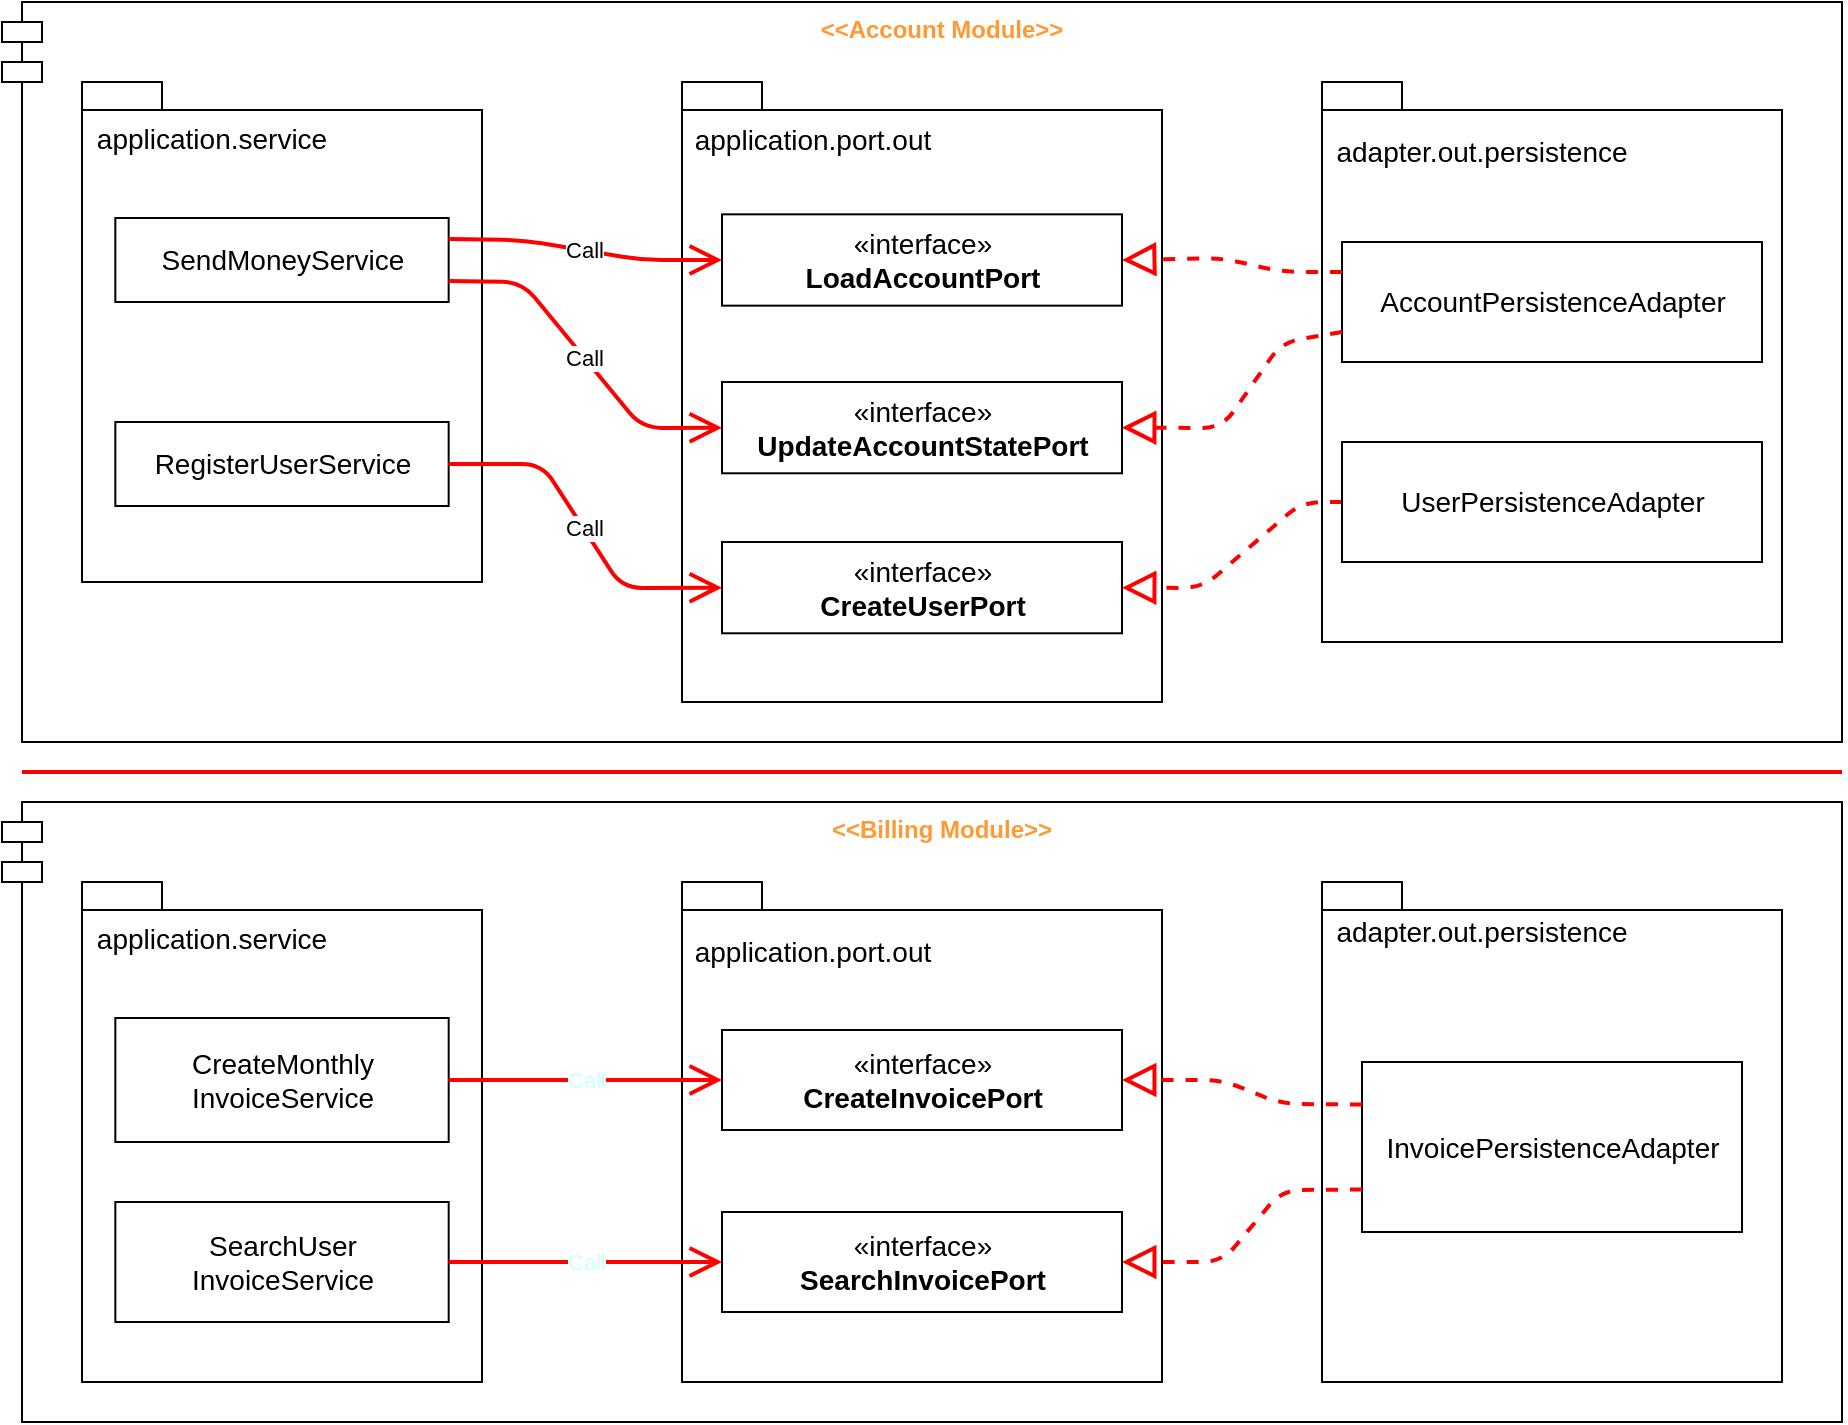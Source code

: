 <mxfile version="14.6.13" type="device"><diagram id="6GEf30ZUJlvTG3hTVNuq" name="Page-1"><mxGraphModel dx="1346" dy="823" grid="1" gridSize="10" guides="1" tooltips="1" connect="1" arrows="1" fold="1" page="1" pageScale="1" pageWidth="1100" pageHeight="850" math="0" shadow="0"><root><mxCell id="0"/><mxCell id="1" parent="0"/><mxCell id="W-RYeuMZ1ffSwRcGPgb4-8" value="&lt;&lt;Account Module&gt;&gt;" style="shape=module;align=left;spacingLeft=20;align=center;verticalAlign=top;fillColor=none;fontStyle=1;fontColor=#FF9933;" vertex="1" parent="1"><mxGeometry width="920" height="370" as="geometry"/></mxCell><mxCell id="9oe6u1KhAKtGC7t1SAoD-2" value="" style="group" parent="1" vertex="1" connectable="0"><mxGeometry x="40" y="40" width="200" height="250" as="geometry"/></mxCell><mxCell id="l_tDdWZ1iGcBqZvS5Zs7-25" value="" style="shape=folder;fontStyle=1;spacingTop=10;tabWidth=40;tabHeight=14;tabPosition=left;html=1;" parent="9oe6u1KhAKtGC7t1SAoD-2" vertex="1"><mxGeometry width="200" height="250" as="geometry"/></mxCell><mxCell id="l_tDdWZ1iGcBqZvS5Zs7-26" value="application.service" style="text;strokeColor=none;fillColor=none;align=center;verticalAlign=middle;spacingLeft=4;spacingRight=4;overflow=hidden;rotatable=0;points=[[0,0.5],[1,0.5]];portConstraint=eastwest;fontSize=14;" parent="9oe6u1KhAKtGC7t1SAoD-2" vertex="1"><mxGeometry y="16.29" width="130" height="22.29" as="geometry"/></mxCell><mxCell id="l_tDdWZ1iGcBqZvS5Zs7-29" value="SendMoneyService" style="html=1;fillColor=none;align=center;fontSize=14;" parent="9oe6u1KhAKtGC7t1SAoD-2" vertex="1"><mxGeometry x="16.667" y="68" width="166.667" height="42" as="geometry"/></mxCell><mxCell id="lXE9R1Bh1x8kLStD7R_Z-7" value="RegisterUserService" style="html=1;fillColor=none;align=center;fontSize=14;" parent="9oe6u1KhAKtGC7t1SAoD-2" vertex="1"><mxGeometry x="16.667" y="170" width="166.667" height="42" as="geometry"/></mxCell><mxCell id="l_tDdWZ1iGcBqZvS5Zs7-19" value="" style="shape=folder;fontStyle=1;spacingTop=10;tabWidth=40;tabHeight=14;tabPosition=left;html=1;" parent="1" vertex="1"><mxGeometry x="340" y="40" width="240" height="310" as="geometry"/></mxCell><mxCell id="l_tDdWZ1iGcBqZvS5Zs7-20" value="application.port.out" style="text;strokeColor=none;fillColor=none;align=center;verticalAlign=middle;spacingLeft=4;spacingRight=4;overflow=hidden;rotatable=0;points=[[0,0.5],[1,0.5]];portConstraint=eastwest;fontSize=14;" parent="1" vertex="1"><mxGeometry x="341" y="53.609" width="129" height="28.326" as="geometry"/></mxCell><mxCell id="lXE9R1Bh1x8kLStD7R_Z-1" value="«interface»&lt;br style=&quot;font-size: 14px&quot;&gt;&lt;b style=&quot;font-size: 14px&quot;&gt;LoadAccountPort&lt;/b&gt;" style="html=1;fillColor=none;align=center;fontSize=14;" parent="1" vertex="1"><mxGeometry x="360" y="106.177" width="200" height="45.652" as="geometry"/></mxCell><mxCell id="lXE9R1Bh1x8kLStD7R_Z-2" value="«interface»&lt;br style=&quot;font-size: 14px&quot;&gt;&lt;b style=&quot;font-size: 14px&quot;&gt;UpdateAccountStatePort&lt;/b&gt;" style="html=1;fillColor=none;align=center;fontSize=14;" parent="1" vertex="1"><mxGeometry x="360" y="189.997" width="200" height="45.652" as="geometry"/></mxCell><mxCell id="9oe6u1KhAKtGC7t1SAoD-3" value="" style="shape=folder;fontStyle=1;spacingTop=10;tabWidth=40;tabHeight=14;tabPosition=left;html=1;" parent="1" vertex="1"><mxGeometry x="660" y="40" width="230" height="280" as="geometry"/></mxCell><mxCell id="9oe6u1KhAKtGC7t1SAoD-4" value="adapter.out.persistence" style="text;strokeColor=none;fillColor=none;align=center;verticalAlign=middle;spacingLeft=4;spacingRight=4;overflow=hidden;rotatable=0;points=[[0,0.5],[1,0.5]];portConstraint=eastwest;fontSize=14;" parent="1" vertex="1"><mxGeometry x="660" y="60" width="160" height="28.33" as="geometry"/></mxCell><mxCell id="9oe6u1KhAKtGC7t1SAoD-5" value="AccountPersistenceAdapter" style="html=1;fontSize=14;" parent="1" vertex="1"><mxGeometry x="670" y="120" width="210" height="60" as="geometry"/></mxCell><mxCell id="9oe6u1KhAKtGC7t1SAoD-6" value="Call" style="endArrow=open;endSize=12;html=1;strokeWidth=2;strokeColor=#FF0000;exitX=1;exitY=0.25;exitDx=0;exitDy=0;entryX=0;entryY=0.5;entryDx=0;entryDy=0;" parent="1" source="l_tDdWZ1iGcBqZvS5Zs7-29" target="lXE9R1Bh1x8kLStD7R_Z-1" edge="1"><mxGeometry width="160" relative="1" as="geometry"><mxPoint x="300" y="330" as="sourcePoint"/><mxPoint x="460" y="330" as="targetPoint"/><Array as="points"><mxPoint x="260" y="119"/><mxPoint x="320" y="129"/></Array></mxGeometry></mxCell><mxCell id="9oe6u1KhAKtGC7t1SAoD-7" value="Call" style="endArrow=open;endSize=12;html=1;strokeWidth=2;strokeColor=#FF0000;exitX=1;exitY=0.5;exitDx=0;exitDy=0;entryX=0;entryY=0.5;entryDx=0;entryDy=0;" parent="1" source="lXE9R1Bh1x8kLStD7R_Z-7" target="W-RYeuMZ1ffSwRcGPgb4-1" edge="1"><mxGeometry width="160" relative="1" as="geometry"><mxPoint x="270" y="139" as="sourcePoint"/><mxPoint x="290" y="320" as="targetPoint"/><Array as="points"><mxPoint x="270" y="231"/><mxPoint x="310" y="293"/></Array></mxGeometry></mxCell><mxCell id="9oe6u1KhAKtGC7t1SAoD-8" value="" style="endArrow=block;dashed=1;endFill=0;endSize=12;html=1;strokeColor=#FF0000;strokeWidth=2;entryX=1;entryY=0.5;entryDx=0;entryDy=0;exitX=0;exitY=0.25;exitDx=0;exitDy=0;" parent="1" source="9oe6u1KhAKtGC7t1SAoD-5" target="lXE9R1Bh1x8kLStD7R_Z-1" edge="1"><mxGeometry width="160" relative="1" as="geometry"><mxPoint x="600" y="420" as="sourcePoint"/><mxPoint x="760" y="420" as="targetPoint"/><Array as="points"><mxPoint x="640" y="135"/><mxPoint x="610" y="128"/></Array></mxGeometry></mxCell><mxCell id="9oe6u1KhAKtGC7t1SAoD-9" value="" style="endArrow=block;dashed=1;endFill=0;endSize=12;html=1;strokeColor=#FF0000;strokeWidth=2;entryX=1;entryY=0.5;entryDx=0;entryDy=0;exitX=0;exitY=0.75;exitDx=0;exitDy=0;" parent="1" source="9oe6u1KhAKtGC7t1SAoD-5" target="lXE9R1Bh1x8kLStD7R_Z-2" edge="1"><mxGeometry width="160" relative="1" as="geometry"><mxPoint x="700" y="155" as="sourcePoint"/><mxPoint x="570" y="138.043" as="targetPoint"/><Array as="points"><mxPoint x="640" y="170"/><mxPoint x="610" y="213"/></Array></mxGeometry></mxCell><mxCell id="W-RYeuMZ1ffSwRcGPgb4-1" value="«interface»&lt;br style=&quot;font-size: 14px&quot;&gt;&lt;b style=&quot;font-size: 14px&quot;&gt;CreateUserPort&lt;/b&gt;" style="html=1;fillColor=none;align=center;fontSize=14;" vertex="1" parent="1"><mxGeometry x="360" y="269.997" width="200" height="45.652" as="geometry"/></mxCell><mxCell id="W-RYeuMZ1ffSwRcGPgb4-2" value="Call" style="endArrow=open;endSize=12;html=1;strokeWidth=2;strokeColor=#FF0000;exitX=1;exitY=0.75;exitDx=0;exitDy=0;entryX=0;entryY=0.5;entryDx=0;entryDy=0;" edge="1" parent="1" source="l_tDdWZ1iGcBqZvS5Zs7-29" target="lXE9R1Bh1x8kLStD7R_Z-2"><mxGeometry width="160" relative="1" as="geometry"><mxPoint x="233.333" y="128.5" as="sourcePoint"/><mxPoint x="370" y="139.003" as="targetPoint"/><Array as="points"><mxPoint x="260" y="140"/><mxPoint x="320" y="213"/></Array></mxGeometry></mxCell><mxCell id="W-RYeuMZ1ffSwRcGPgb4-6" value="" style="endArrow=block;dashed=1;endFill=0;endSize=12;html=1;strokeColor=#FF0000;strokeWidth=2;entryX=1;entryY=0.5;entryDx=0;entryDy=0;exitX=0;exitY=0.5;exitDx=0;exitDy=0;" edge="1" parent="1" source="W-RYeuMZ1ffSwRcGPgb4-7" target="W-RYeuMZ1ffSwRcGPgb4-1"><mxGeometry width="160" relative="1" as="geometry"><mxPoint x="600" y="370" as="sourcePoint"/><mxPoint x="760" y="370" as="targetPoint"/><Array as="points"><mxPoint x="650" y="250"/><mxPoint x="600" y="293"/></Array></mxGeometry></mxCell><mxCell id="W-RYeuMZ1ffSwRcGPgb4-7" value="UserPersistenceAdapter" style="html=1;fontSize=14;" vertex="1" parent="1"><mxGeometry x="670" y="220" width="210" height="60" as="geometry"/></mxCell><mxCell id="W-RYeuMZ1ffSwRcGPgb4-9" value="&lt;&lt;Billing Module&gt;&gt;" style="shape=module;align=left;spacingLeft=20;align=center;verticalAlign=top;fillColor=none;fontStyle=1;fontColor=#FF9933;" vertex="1" parent="1"><mxGeometry y="400" width="920" height="310" as="geometry"/></mxCell><mxCell id="W-RYeuMZ1ffSwRcGPgb4-10" value="" style="group" vertex="1" connectable="0" parent="1"><mxGeometry x="40" y="440" width="200" height="250" as="geometry"/></mxCell><mxCell id="W-RYeuMZ1ffSwRcGPgb4-11" value="" style="shape=folder;fontStyle=1;spacingTop=10;tabWidth=40;tabHeight=14;tabPosition=left;html=1;" vertex="1" parent="W-RYeuMZ1ffSwRcGPgb4-10"><mxGeometry width="200" height="250" as="geometry"/></mxCell><mxCell id="W-RYeuMZ1ffSwRcGPgb4-12" value="application.service" style="text;strokeColor=none;fillColor=none;align=center;verticalAlign=middle;spacingLeft=4;spacingRight=4;overflow=hidden;rotatable=0;points=[[0,0.5],[1,0.5]];portConstraint=eastwest;fontSize=14;" vertex="1" parent="W-RYeuMZ1ffSwRcGPgb4-10"><mxGeometry y="16.29" width="130" height="22.29" as="geometry"/></mxCell><mxCell id="W-RYeuMZ1ffSwRcGPgb4-13" value="CreateMonthly&lt;br&gt;InvoiceService" style="html=1;fillColor=none;align=center;fontSize=14;" vertex="1" parent="W-RYeuMZ1ffSwRcGPgb4-10"><mxGeometry x="16.67" y="68" width="166.67" height="62" as="geometry"/></mxCell><mxCell id="W-RYeuMZ1ffSwRcGPgb4-14" value="SearchUser&lt;br&gt;InvoiceService" style="html=1;fillColor=none;align=center;fontSize=14;" vertex="1" parent="W-RYeuMZ1ffSwRcGPgb4-10"><mxGeometry x="16.67" y="160" width="166.67" height="60" as="geometry"/></mxCell><mxCell id="W-RYeuMZ1ffSwRcGPgb4-15" value="" style="shape=folder;fontStyle=1;spacingTop=10;tabWidth=40;tabHeight=14;tabPosition=left;html=1;" vertex="1" parent="1"><mxGeometry x="340" y="440" width="240" height="250" as="geometry"/></mxCell><mxCell id="W-RYeuMZ1ffSwRcGPgb4-16" value="application.port.out" style="text;strokeColor=none;fillColor=none;align=center;verticalAlign=middle;spacingLeft=4;spacingRight=4;overflow=hidden;rotatable=0;points=[[0,0.5],[1,0.5]];portConstraint=eastwest;fontSize=14;" vertex="1" parent="1"><mxGeometry x="341" y="459.999" width="129" height="28.326" as="geometry"/></mxCell><mxCell id="W-RYeuMZ1ffSwRcGPgb4-17" value="«interface»&lt;br style=&quot;font-size: 14px&quot;&gt;&lt;b style=&quot;font-size: 14px&quot;&gt;CreateInvoicePort&lt;/b&gt;" style="html=1;fillColor=none;align=center;fontSize=14;" vertex="1" parent="1"><mxGeometry x="360" y="514" width="200" height="50" as="geometry"/></mxCell><mxCell id="W-RYeuMZ1ffSwRcGPgb4-18" value="«interface»&lt;br style=&quot;font-size: 14px&quot;&gt;&lt;b style=&quot;font-size: 14px&quot;&gt;SearchInvoicePort&lt;/b&gt;" style="html=1;fillColor=none;align=center;fontSize=14;" vertex="1" parent="1"><mxGeometry x="360" y="605" width="200" height="50" as="geometry"/></mxCell><mxCell id="W-RYeuMZ1ffSwRcGPgb4-19" value="" style="shape=folder;fontStyle=1;spacingTop=10;tabWidth=40;tabHeight=14;tabPosition=left;html=1;" vertex="1" parent="1"><mxGeometry x="660" y="440" width="230" height="250" as="geometry"/></mxCell><mxCell id="W-RYeuMZ1ffSwRcGPgb4-20" value="adapter.out.persistence" style="text;strokeColor=none;fillColor=none;align=center;verticalAlign=middle;spacingLeft=4;spacingRight=4;overflow=hidden;rotatable=0;points=[[0,0.5],[1,0.5]];portConstraint=eastwest;fontSize=14;" vertex="1" parent="1"><mxGeometry x="660" y="450" width="160" height="28.33" as="geometry"/></mxCell><mxCell id="W-RYeuMZ1ffSwRcGPgb4-21" value="InvoicePersistenceAdapter" style="html=1;fontSize=14;" vertex="1" parent="1"><mxGeometry x="680" y="530" width="190" height="85" as="geometry"/></mxCell><mxCell id="W-RYeuMZ1ffSwRcGPgb4-22" value="Call" style="endArrow=open;endSize=12;html=1;strokeColor=#FF0000;strokeWidth=2;exitX=1;exitY=0.5;exitDx=0;exitDy=0;entryX=0;entryY=0.5;entryDx=0;entryDy=0;fontColor=#CCFFFF;" edge="1" parent="1" source="W-RYeuMZ1ffSwRcGPgb4-13" target="W-RYeuMZ1ffSwRcGPgb4-17"><mxGeometry width="160" relative="1" as="geometry"><mxPoint x="250" y="540" as="sourcePoint"/><mxPoint x="410" y="540" as="targetPoint"/><Array as="points"><mxPoint x="290" y="539"/></Array></mxGeometry></mxCell><mxCell id="W-RYeuMZ1ffSwRcGPgb4-23" value="Call" style="endArrow=open;endSize=12;html=1;strokeColor=#FF0000;strokeWidth=2;exitX=1;exitY=0.5;exitDx=0;exitDy=0;entryX=0;entryY=0.5;entryDx=0;entryDy=0;fontColor=#CCFFFF;" edge="1" parent="1" source="W-RYeuMZ1ffSwRcGPgb4-14" target="W-RYeuMZ1ffSwRcGPgb4-18"><mxGeometry width="160" relative="1" as="geometry"><mxPoint x="260" y="550" as="sourcePoint"/><mxPoint x="420" y="550" as="targetPoint"/></mxGeometry></mxCell><mxCell id="W-RYeuMZ1ffSwRcGPgb4-25" value="" style="endArrow=block;dashed=1;endFill=0;endSize=12;html=1;fontColor=#FF9933;strokeColor=#FF0000;strokeWidth=2;entryX=1;entryY=0.5;entryDx=0;entryDy=0;exitX=0;exitY=0.25;exitDx=0;exitDy=0;" edge="1" parent="1" source="W-RYeuMZ1ffSwRcGPgb4-21" target="W-RYeuMZ1ffSwRcGPgb4-17"><mxGeometry width="160" relative="1" as="geometry"><mxPoint x="600" y="450" as="sourcePoint"/><mxPoint x="760" y="450" as="targetPoint"/><Array as="points"><mxPoint x="640" y="551"/><mxPoint x="610" y="539"/></Array></mxGeometry></mxCell><mxCell id="W-RYeuMZ1ffSwRcGPgb4-26" value="" style="endArrow=block;dashed=1;endFill=0;endSize=12;html=1;fontColor=#FF9933;strokeColor=#FF0000;strokeWidth=2;entryX=1;entryY=0.5;entryDx=0;entryDy=0;exitX=0;exitY=0.75;exitDx=0;exitDy=0;" edge="1" parent="1" source="W-RYeuMZ1ffSwRcGPgb4-21" target="W-RYeuMZ1ffSwRcGPgb4-18"><mxGeometry width="160" relative="1" as="geometry"><mxPoint x="690" y="561.25" as="sourcePoint"/><mxPoint x="570" y="549" as="targetPoint"/><Array as="points"><mxPoint x="640" y="594"/><mxPoint x="610" y="630"/></Array></mxGeometry></mxCell><mxCell id="W-RYeuMZ1ffSwRcGPgb4-27" value="" style="endArrow=none;html=1;fontColor=#FF9933;strokeColor=#FF0000;strokeWidth=2;" edge="1" parent="1"><mxGeometry width="50" height="50" relative="1" as="geometry"><mxPoint x="10" y="385" as="sourcePoint"/><mxPoint x="920" y="385" as="targetPoint"/></mxGeometry></mxCell></root></mxGraphModel></diagram></mxfile>